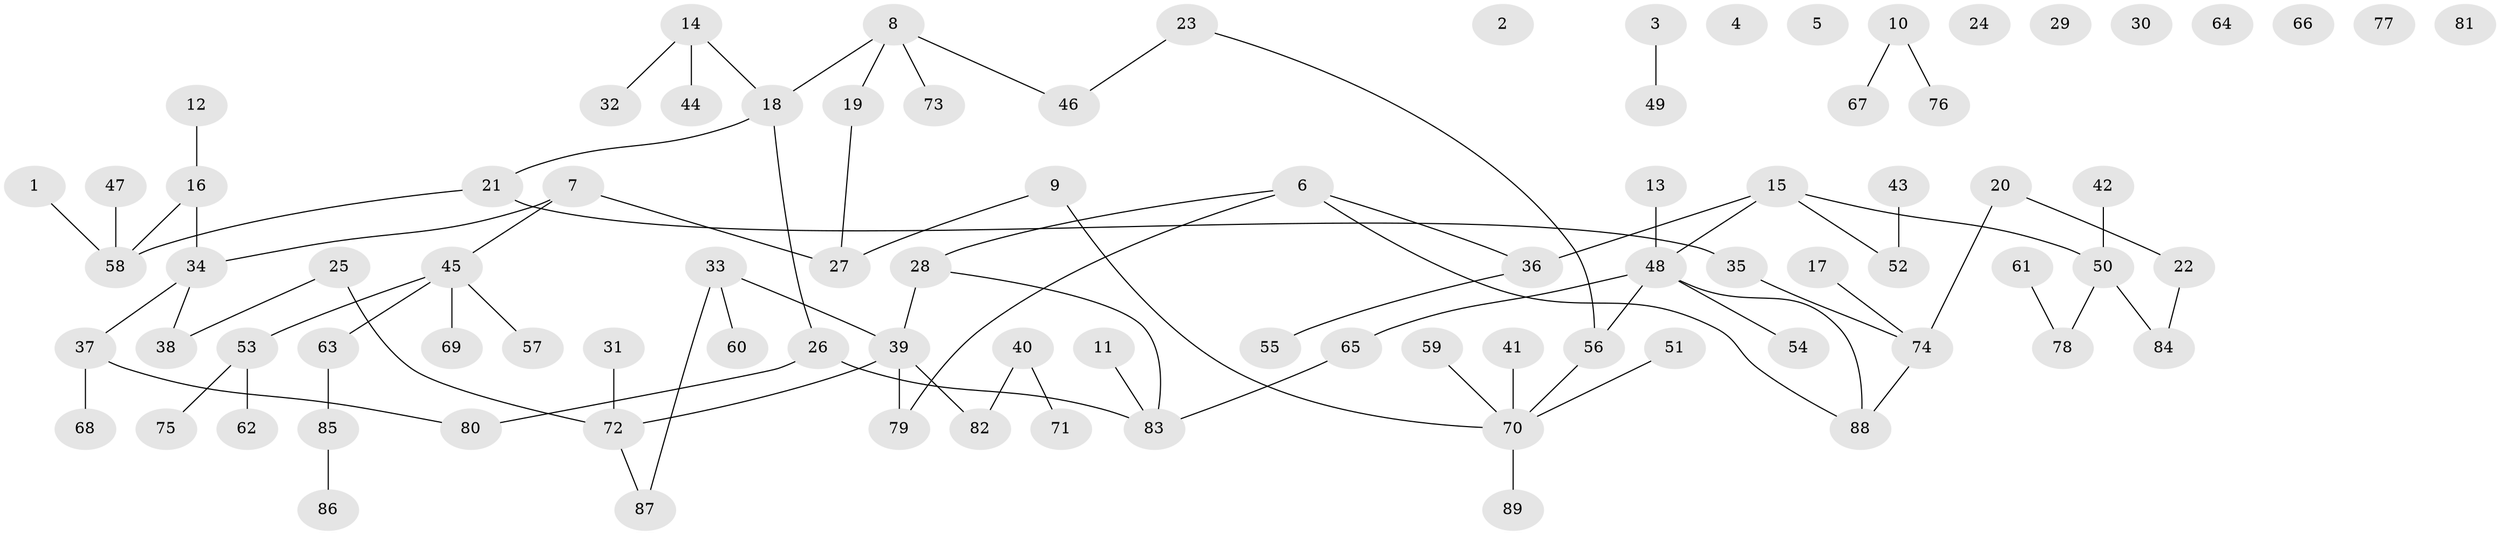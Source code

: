 // Generated by graph-tools (version 1.1) at 2025/13/03/09/25 04:13:03]
// undirected, 89 vertices, 87 edges
graph export_dot {
graph [start="1"]
  node [color=gray90,style=filled];
  1;
  2;
  3;
  4;
  5;
  6;
  7;
  8;
  9;
  10;
  11;
  12;
  13;
  14;
  15;
  16;
  17;
  18;
  19;
  20;
  21;
  22;
  23;
  24;
  25;
  26;
  27;
  28;
  29;
  30;
  31;
  32;
  33;
  34;
  35;
  36;
  37;
  38;
  39;
  40;
  41;
  42;
  43;
  44;
  45;
  46;
  47;
  48;
  49;
  50;
  51;
  52;
  53;
  54;
  55;
  56;
  57;
  58;
  59;
  60;
  61;
  62;
  63;
  64;
  65;
  66;
  67;
  68;
  69;
  70;
  71;
  72;
  73;
  74;
  75;
  76;
  77;
  78;
  79;
  80;
  81;
  82;
  83;
  84;
  85;
  86;
  87;
  88;
  89;
  1 -- 58;
  3 -- 49;
  6 -- 28;
  6 -- 36;
  6 -- 79;
  6 -- 88;
  7 -- 27;
  7 -- 34;
  7 -- 45;
  8 -- 18;
  8 -- 19;
  8 -- 46;
  8 -- 73;
  9 -- 27;
  9 -- 70;
  10 -- 67;
  10 -- 76;
  11 -- 83;
  12 -- 16;
  13 -- 48;
  14 -- 18;
  14 -- 32;
  14 -- 44;
  15 -- 36;
  15 -- 48;
  15 -- 50;
  15 -- 52;
  16 -- 34;
  16 -- 58;
  17 -- 74;
  18 -- 21;
  18 -- 26;
  19 -- 27;
  20 -- 22;
  20 -- 74;
  21 -- 35;
  21 -- 58;
  22 -- 84;
  23 -- 46;
  23 -- 56;
  25 -- 38;
  25 -- 72;
  26 -- 80;
  26 -- 83;
  28 -- 39;
  28 -- 83;
  31 -- 72;
  33 -- 39;
  33 -- 60;
  33 -- 87;
  34 -- 37;
  34 -- 38;
  35 -- 74;
  36 -- 55;
  37 -- 68;
  37 -- 80;
  39 -- 72;
  39 -- 79;
  39 -- 82;
  40 -- 71;
  40 -- 82;
  41 -- 70;
  42 -- 50;
  43 -- 52;
  45 -- 53;
  45 -- 57;
  45 -- 63;
  45 -- 69;
  47 -- 58;
  48 -- 54;
  48 -- 56;
  48 -- 65;
  48 -- 88;
  50 -- 78;
  50 -- 84;
  51 -- 70;
  53 -- 62;
  53 -- 75;
  56 -- 70;
  59 -- 70;
  61 -- 78;
  63 -- 85;
  65 -- 83;
  70 -- 89;
  72 -- 87;
  74 -- 88;
  85 -- 86;
}

